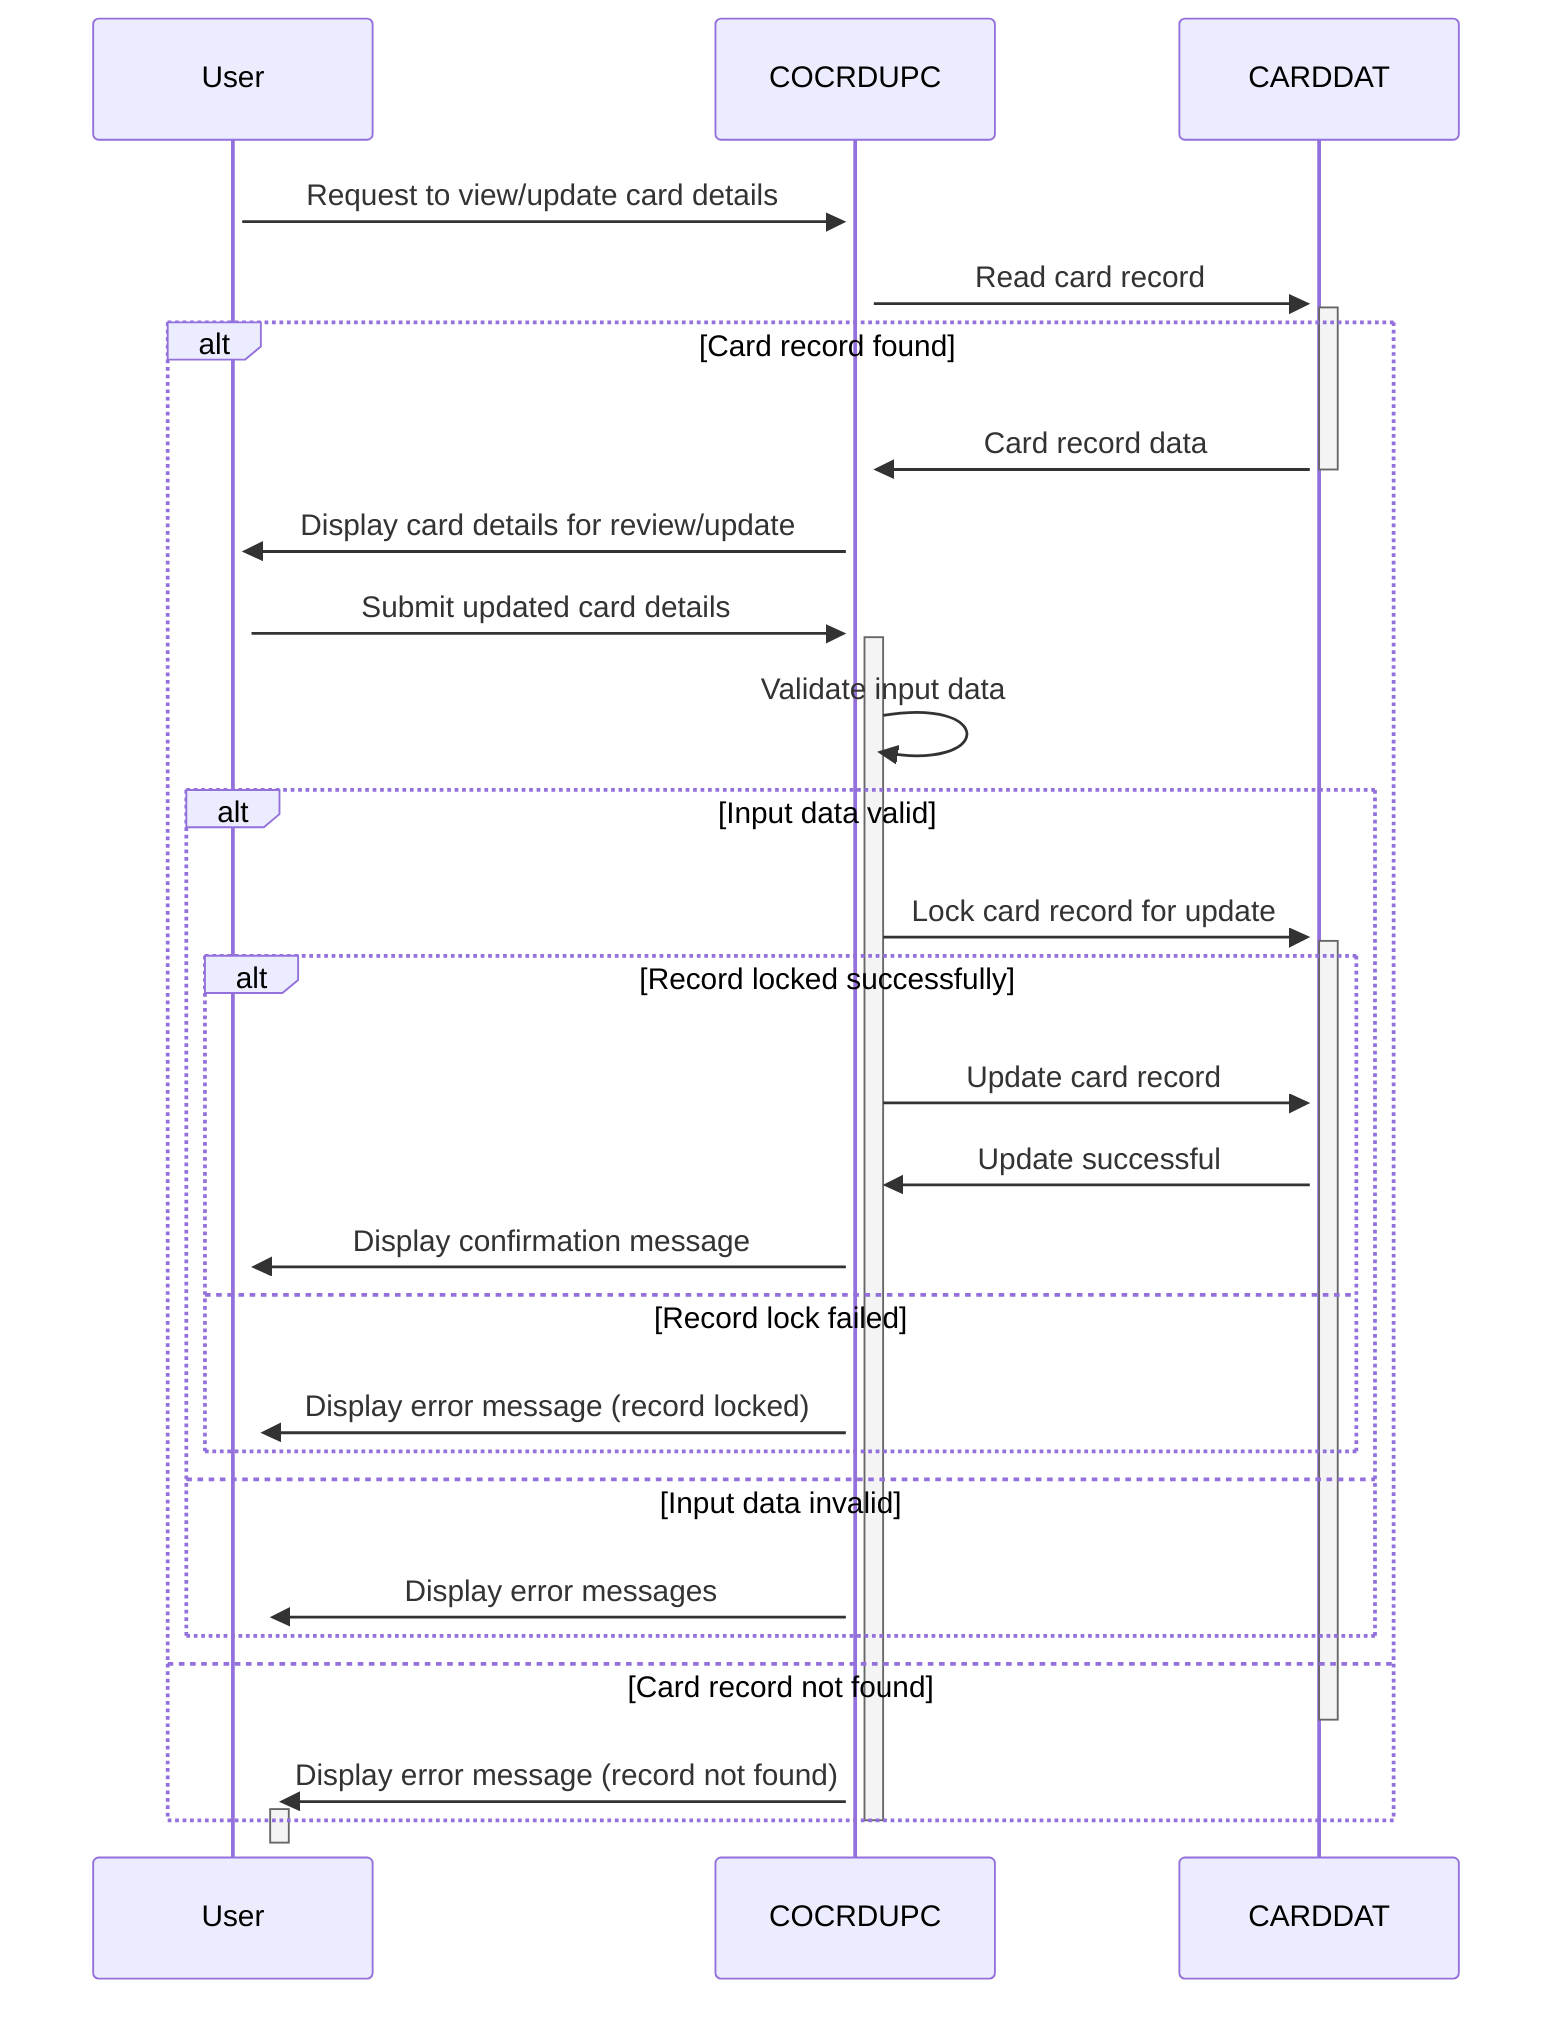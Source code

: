 sequenceDiagram
    participant User
    participant COCRDUPC
    participant CARDDAT

    activate User
    User->>+COCRDUPC: Request to view/update card details
    activate COCRDUPC
    COCRDUPC->>+CARDDAT: Read card record
    activate CARDDAT
    alt Card record found
        CARDDAT->>-COCRDUPC: Card record data
        COCRDUPC->>+User: Display card details for review/update
        User->>+COCRDUPC: Submit updated card details
        COCRDUPC->>COCRDUPC: Validate input data
        alt Input data valid
            COCRDUPC->>+CARDDAT: Lock card record for update
            alt Record locked successfully
                COCRDUPC->>CARDDAT: Update card record
                CARDDAT->>COCRDUPC: Update successful
                COCRDUPC->>+User: Display confirmation message
            else Record lock failed
                                COCRDUPC->>+User: Display error message (record locked)
            end
        else Input data invalid
            COCRDUPC->>+User: Display error messages
        end
    else Card record not found
        deactivate CARDDAT
        COCRDUPC->>+User: Display error message (record not found)
    end
    deactivate User
    deactivate COCRDUPC